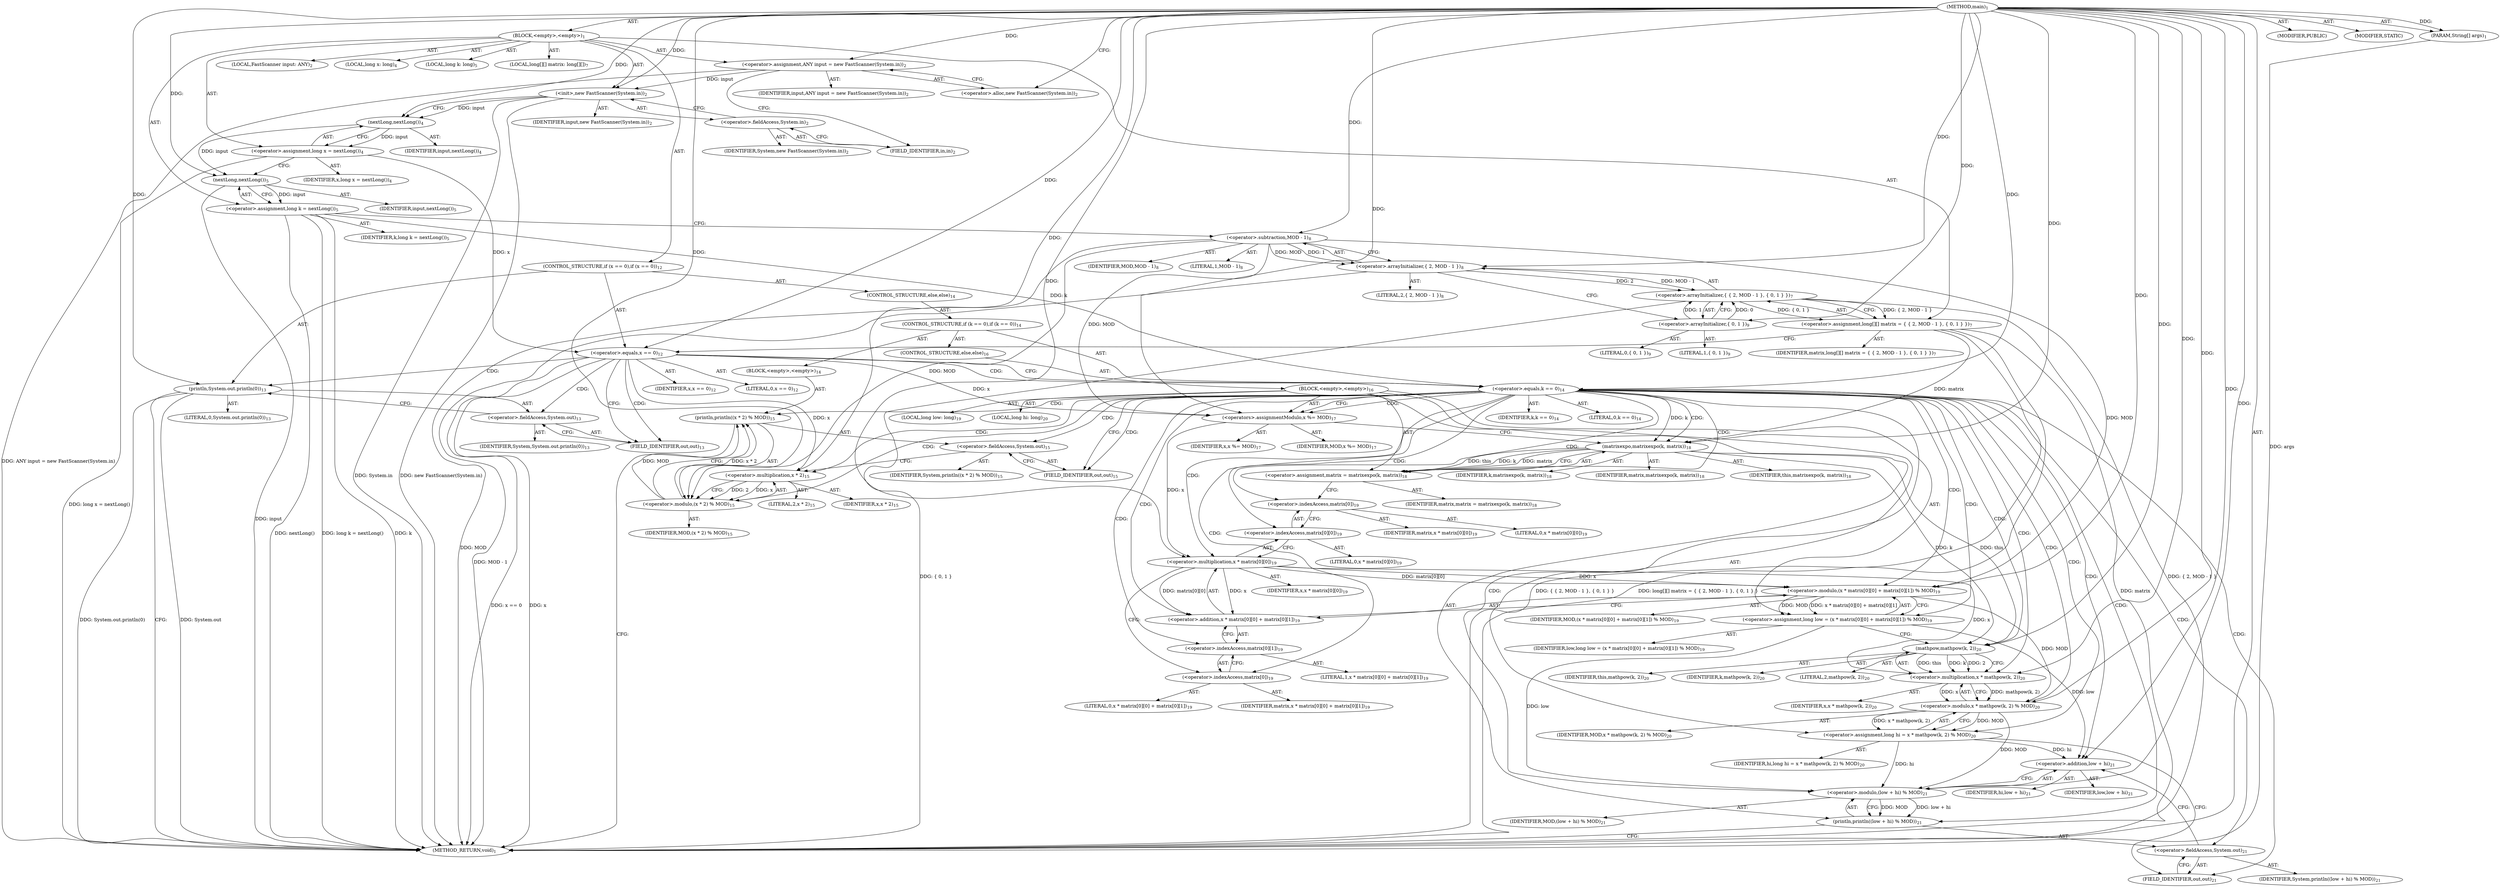 digraph "main" {  
"19" [label = <(METHOD,main)<SUB>1</SUB>> ]
"20" [label = <(PARAM,String[] args)<SUB>1</SUB>> ]
"21" [label = <(BLOCK,&lt;empty&gt;,&lt;empty&gt;)<SUB>1</SUB>> ]
"4" [label = <(LOCAL,FastScanner input: ANY)<SUB>2</SUB>> ]
"22" [label = <(&lt;operator&gt;.assignment,ANY input = new FastScanner(System.in))<SUB>2</SUB>> ]
"23" [label = <(IDENTIFIER,input,ANY input = new FastScanner(System.in))<SUB>2</SUB>> ]
"24" [label = <(&lt;operator&gt;.alloc,new FastScanner(System.in))<SUB>2</SUB>> ]
"25" [label = <(&lt;init&gt;,new FastScanner(System.in))<SUB>2</SUB>> ]
"3" [label = <(IDENTIFIER,input,new FastScanner(System.in))<SUB>2</SUB>> ]
"26" [label = <(&lt;operator&gt;.fieldAccess,System.in)<SUB>2</SUB>> ]
"27" [label = <(IDENTIFIER,System,new FastScanner(System.in))<SUB>2</SUB>> ]
"28" [label = <(FIELD_IDENTIFIER,in,in)<SUB>2</SUB>> ]
"29" [label = <(LOCAL,long x: long)<SUB>4</SUB>> ]
"30" [label = <(&lt;operator&gt;.assignment,long x = nextLong())<SUB>4</SUB>> ]
"31" [label = <(IDENTIFIER,x,long x = nextLong())<SUB>4</SUB>> ]
"32" [label = <(nextLong,nextLong())<SUB>4</SUB>> ]
"33" [label = <(IDENTIFIER,input,nextLong())<SUB>4</SUB>> ]
"34" [label = <(LOCAL,long k: long)<SUB>5</SUB>> ]
"35" [label = <(&lt;operator&gt;.assignment,long k = nextLong())<SUB>5</SUB>> ]
"36" [label = <(IDENTIFIER,k,long k = nextLong())<SUB>5</SUB>> ]
"37" [label = <(nextLong,nextLong())<SUB>5</SUB>> ]
"38" [label = <(IDENTIFIER,input,nextLong())<SUB>5</SUB>> ]
"39" [label = <(LOCAL,long[][] matrix: long[][])<SUB>7</SUB>> ]
"40" [label = <(&lt;operator&gt;.assignment,long[][] matrix = { { 2, MOD - 1 }, { 0, 1 } })<SUB>7</SUB>> ]
"41" [label = <(IDENTIFIER,matrix,long[][] matrix = { { 2, MOD - 1 }, { 0, 1 } })<SUB>7</SUB>> ]
"42" [label = <(&lt;operator&gt;.arrayInitializer,{ { 2, MOD - 1 }, { 0, 1 } })<SUB>7</SUB>> ]
"43" [label = <(&lt;operator&gt;.arrayInitializer,{ 2, MOD - 1 })<SUB>8</SUB>> ]
"44" [label = <(LITERAL,2,{ 2, MOD - 1 })<SUB>8</SUB>> ]
"45" [label = <(&lt;operator&gt;.subtraction,MOD - 1)<SUB>8</SUB>> ]
"46" [label = <(IDENTIFIER,MOD,MOD - 1)<SUB>8</SUB>> ]
"47" [label = <(LITERAL,1,MOD - 1)<SUB>8</SUB>> ]
"48" [label = <(&lt;operator&gt;.arrayInitializer,{ 0, 1 })<SUB>9</SUB>> ]
"49" [label = <(LITERAL,0,{ 0, 1 })<SUB>9</SUB>> ]
"50" [label = <(LITERAL,1,{ 0, 1 })<SUB>9</SUB>> ]
"51" [label = <(CONTROL_STRUCTURE,if (x == 0),if (x == 0))<SUB>12</SUB>> ]
"52" [label = <(&lt;operator&gt;.equals,x == 0)<SUB>12</SUB>> ]
"53" [label = <(IDENTIFIER,x,x == 0)<SUB>12</SUB>> ]
"54" [label = <(LITERAL,0,x == 0)<SUB>12</SUB>> ]
"55" [label = <(println,System.out.println(0))<SUB>13</SUB>> ]
"56" [label = <(&lt;operator&gt;.fieldAccess,System.out)<SUB>13</SUB>> ]
"57" [label = <(IDENTIFIER,System,System.out.println(0))<SUB>13</SUB>> ]
"58" [label = <(FIELD_IDENTIFIER,out,out)<SUB>13</SUB>> ]
"59" [label = <(LITERAL,0,System.out.println(0))<SUB>13</SUB>> ]
"60" [label = <(CONTROL_STRUCTURE,else,else)<SUB>14</SUB>> ]
"61" [label = <(CONTROL_STRUCTURE,if (k == 0),if (k == 0))<SUB>14</SUB>> ]
"62" [label = <(&lt;operator&gt;.equals,k == 0)<SUB>14</SUB>> ]
"63" [label = <(IDENTIFIER,k,k == 0)<SUB>14</SUB>> ]
"64" [label = <(LITERAL,0,k == 0)<SUB>14</SUB>> ]
"65" [label = <(BLOCK,&lt;empty&gt;,&lt;empty&gt;)<SUB>14</SUB>> ]
"66" [label = <(println,println((x * 2) % MOD))<SUB>15</SUB>> ]
"67" [label = <(&lt;operator&gt;.fieldAccess,System.out)<SUB>15</SUB>> ]
"68" [label = <(IDENTIFIER,System,println((x * 2) % MOD))<SUB>15</SUB>> ]
"69" [label = <(FIELD_IDENTIFIER,out,out)<SUB>15</SUB>> ]
"70" [label = <(&lt;operator&gt;.modulo,(x * 2) % MOD)<SUB>15</SUB>> ]
"71" [label = <(&lt;operator&gt;.multiplication,x * 2)<SUB>15</SUB>> ]
"72" [label = <(IDENTIFIER,x,x * 2)<SUB>15</SUB>> ]
"73" [label = <(LITERAL,2,x * 2)<SUB>15</SUB>> ]
"74" [label = <(IDENTIFIER,MOD,(x * 2) % MOD)<SUB>15</SUB>> ]
"75" [label = <(CONTROL_STRUCTURE,else,else)<SUB>16</SUB>> ]
"76" [label = <(BLOCK,&lt;empty&gt;,&lt;empty&gt;)<SUB>16</SUB>> ]
"77" [label = <(&lt;operators&gt;.assignmentModulo,x %= MOD)<SUB>17</SUB>> ]
"78" [label = <(IDENTIFIER,x,x %= MOD)<SUB>17</SUB>> ]
"79" [label = <(IDENTIFIER,MOD,x %= MOD)<SUB>17</SUB>> ]
"80" [label = <(&lt;operator&gt;.assignment,matrix = matrixexpo(k, matrix))<SUB>18</SUB>> ]
"81" [label = <(IDENTIFIER,matrix,matrix = matrixexpo(k, matrix))<SUB>18</SUB>> ]
"82" [label = <(matrixexpo,matrixexpo(k, matrix))<SUB>18</SUB>> ]
"83" [label = <(IDENTIFIER,this,matrixexpo(k, matrix))<SUB>18</SUB>> ]
"84" [label = <(IDENTIFIER,k,matrixexpo(k, matrix))<SUB>18</SUB>> ]
"85" [label = <(IDENTIFIER,matrix,matrixexpo(k, matrix))<SUB>18</SUB>> ]
"86" [label = <(LOCAL,long low: long)<SUB>19</SUB>> ]
"87" [label = <(&lt;operator&gt;.assignment,long low = (x * matrix[0][0] + matrix[0][1]) % MOD)<SUB>19</SUB>> ]
"88" [label = <(IDENTIFIER,low,long low = (x * matrix[0][0] + matrix[0][1]) % MOD)<SUB>19</SUB>> ]
"89" [label = <(&lt;operator&gt;.modulo,(x * matrix[0][0] + matrix[0][1]) % MOD)<SUB>19</SUB>> ]
"90" [label = <(&lt;operator&gt;.addition,x * matrix[0][0] + matrix[0][1])<SUB>19</SUB>> ]
"91" [label = <(&lt;operator&gt;.multiplication,x * matrix[0][0])<SUB>19</SUB>> ]
"92" [label = <(IDENTIFIER,x,x * matrix[0][0])<SUB>19</SUB>> ]
"93" [label = <(&lt;operator&gt;.indexAccess,matrix[0][0])<SUB>19</SUB>> ]
"94" [label = <(&lt;operator&gt;.indexAccess,matrix[0])<SUB>19</SUB>> ]
"95" [label = <(IDENTIFIER,matrix,x * matrix[0][0])<SUB>19</SUB>> ]
"96" [label = <(LITERAL,0,x * matrix[0][0])<SUB>19</SUB>> ]
"97" [label = <(LITERAL,0,x * matrix[0][0])<SUB>19</SUB>> ]
"98" [label = <(&lt;operator&gt;.indexAccess,matrix[0][1])<SUB>19</SUB>> ]
"99" [label = <(&lt;operator&gt;.indexAccess,matrix[0])<SUB>19</SUB>> ]
"100" [label = <(IDENTIFIER,matrix,x * matrix[0][0] + matrix[0][1])<SUB>19</SUB>> ]
"101" [label = <(LITERAL,0,x * matrix[0][0] + matrix[0][1])<SUB>19</SUB>> ]
"102" [label = <(LITERAL,1,x * matrix[0][0] + matrix[0][1])<SUB>19</SUB>> ]
"103" [label = <(IDENTIFIER,MOD,(x * matrix[0][0] + matrix[0][1]) % MOD)<SUB>19</SUB>> ]
"104" [label = <(LOCAL,long hi: long)<SUB>20</SUB>> ]
"105" [label = <(&lt;operator&gt;.assignment,long hi = x * mathpow(k, 2) % MOD)<SUB>20</SUB>> ]
"106" [label = <(IDENTIFIER,hi,long hi = x * mathpow(k, 2) % MOD)<SUB>20</SUB>> ]
"107" [label = <(&lt;operator&gt;.modulo,x * mathpow(k, 2) % MOD)<SUB>20</SUB>> ]
"108" [label = <(&lt;operator&gt;.multiplication,x * mathpow(k, 2))<SUB>20</SUB>> ]
"109" [label = <(IDENTIFIER,x,x * mathpow(k, 2))<SUB>20</SUB>> ]
"110" [label = <(mathpow,mathpow(k, 2))<SUB>20</SUB>> ]
"111" [label = <(IDENTIFIER,this,mathpow(k, 2))<SUB>20</SUB>> ]
"112" [label = <(IDENTIFIER,k,mathpow(k, 2))<SUB>20</SUB>> ]
"113" [label = <(LITERAL,2,mathpow(k, 2))<SUB>20</SUB>> ]
"114" [label = <(IDENTIFIER,MOD,x * mathpow(k, 2) % MOD)<SUB>20</SUB>> ]
"115" [label = <(println,println((low + hi) % MOD))<SUB>21</SUB>> ]
"116" [label = <(&lt;operator&gt;.fieldAccess,System.out)<SUB>21</SUB>> ]
"117" [label = <(IDENTIFIER,System,println((low + hi) % MOD))<SUB>21</SUB>> ]
"118" [label = <(FIELD_IDENTIFIER,out,out)<SUB>21</SUB>> ]
"119" [label = <(&lt;operator&gt;.modulo,(low + hi) % MOD)<SUB>21</SUB>> ]
"120" [label = <(&lt;operator&gt;.addition,low + hi)<SUB>21</SUB>> ]
"121" [label = <(IDENTIFIER,low,low + hi)<SUB>21</SUB>> ]
"122" [label = <(IDENTIFIER,hi,low + hi)<SUB>21</SUB>> ]
"123" [label = <(IDENTIFIER,MOD,(low + hi) % MOD)<SUB>21</SUB>> ]
"124" [label = <(MODIFIER,PUBLIC)> ]
"125" [label = <(MODIFIER,STATIC)> ]
"126" [label = <(METHOD_RETURN,void)<SUB>1</SUB>> ]
  "19" -> "20"  [ label = "AST: "] 
  "19" -> "21"  [ label = "AST: "] 
  "19" -> "124"  [ label = "AST: "] 
  "19" -> "125"  [ label = "AST: "] 
  "19" -> "126"  [ label = "AST: "] 
  "21" -> "4"  [ label = "AST: "] 
  "21" -> "22"  [ label = "AST: "] 
  "21" -> "25"  [ label = "AST: "] 
  "21" -> "29"  [ label = "AST: "] 
  "21" -> "30"  [ label = "AST: "] 
  "21" -> "34"  [ label = "AST: "] 
  "21" -> "35"  [ label = "AST: "] 
  "21" -> "39"  [ label = "AST: "] 
  "21" -> "40"  [ label = "AST: "] 
  "21" -> "51"  [ label = "AST: "] 
  "22" -> "23"  [ label = "AST: "] 
  "22" -> "24"  [ label = "AST: "] 
  "25" -> "3"  [ label = "AST: "] 
  "25" -> "26"  [ label = "AST: "] 
  "26" -> "27"  [ label = "AST: "] 
  "26" -> "28"  [ label = "AST: "] 
  "30" -> "31"  [ label = "AST: "] 
  "30" -> "32"  [ label = "AST: "] 
  "32" -> "33"  [ label = "AST: "] 
  "35" -> "36"  [ label = "AST: "] 
  "35" -> "37"  [ label = "AST: "] 
  "37" -> "38"  [ label = "AST: "] 
  "40" -> "41"  [ label = "AST: "] 
  "40" -> "42"  [ label = "AST: "] 
  "42" -> "43"  [ label = "AST: "] 
  "42" -> "48"  [ label = "AST: "] 
  "43" -> "44"  [ label = "AST: "] 
  "43" -> "45"  [ label = "AST: "] 
  "45" -> "46"  [ label = "AST: "] 
  "45" -> "47"  [ label = "AST: "] 
  "48" -> "49"  [ label = "AST: "] 
  "48" -> "50"  [ label = "AST: "] 
  "51" -> "52"  [ label = "AST: "] 
  "51" -> "55"  [ label = "AST: "] 
  "51" -> "60"  [ label = "AST: "] 
  "52" -> "53"  [ label = "AST: "] 
  "52" -> "54"  [ label = "AST: "] 
  "55" -> "56"  [ label = "AST: "] 
  "55" -> "59"  [ label = "AST: "] 
  "56" -> "57"  [ label = "AST: "] 
  "56" -> "58"  [ label = "AST: "] 
  "60" -> "61"  [ label = "AST: "] 
  "61" -> "62"  [ label = "AST: "] 
  "61" -> "65"  [ label = "AST: "] 
  "61" -> "75"  [ label = "AST: "] 
  "62" -> "63"  [ label = "AST: "] 
  "62" -> "64"  [ label = "AST: "] 
  "65" -> "66"  [ label = "AST: "] 
  "66" -> "67"  [ label = "AST: "] 
  "66" -> "70"  [ label = "AST: "] 
  "67" -> "68"  [ label = "AST: "] 
  "67" -> "69"  [ label = "AST: "] 
  "70" -> "71"  [ label = "AST: "] 
  "70" -> "74"  [ label = "AST: "] 
  "71" -> "72"  [ label = "AST: "] 
  "71" -> "73"  [ label = "AST: "] 
  "75" -> "76"  [ label = "AST: "] 
  "76" -> "77"  [ label = "AST: "] 
  "76" -> "80"  [ label = "AST: "] 
  "76" -> "86"  [ label = "AST: "] 
  "76" -> "87"  [ label = "AST: "] 
  "76" -> "104"  [ label = "AST: "] 
  "76" -> "105"  [ label = "AST: "] 
  "76" -> "115"  [ label = "AST: "] 
  "77" -> "78"  [ label = "AST: "] 
  "77" -> "79"  [ label = "AST: "] 
  "80" -> "81"  [ label = "AST: "] 
  "80" -> "82"  [ label = "AST: "] 
  "82" -> "83"  [ label = "AST: "] 
  "82" -> "84"  [ label = "AST: "] 
  "82" -> "85"  [ label = "AST: "] 
  "87" -> "88"  [ label = "AST: "] 
  "87" -> "89"  [ label = "AST: "] 
  "89" -> "90"  [ label = "AST: "] 
  "89" -> "103"  [ label = "AST: "] 
  "90" -> "91"  [ label = "AST: "] 
  "90" -> "98"  [ label = "AST: "] 
  "91" -> "92"  [ label = "AST: "] 
  "91" -> "93"  [ label = "AST: "] 
  "93" -> "94"  [ label = "AST: "] 
  "93" -> "97"  [ label = "AST: "] 
  "94" -> "95"  [ label = "AST: "] 
  "94" -> "96"  [ label = "AST: "] 
  "98" -> "99"  [ label = "AST: "] 
  "98" -> "102"  [ label = "AST: "] 
  "99" -> "100"  [ label = "AST: "] 
  "99" -> "101"  [ label = "AST: "] 
  "105" -> "106"  [ label = "AST: "] 
  "105" -> "107"  [ label = "AST: "] 
  "107" -> "108"  [ label = "AST: "] 
  "107" -> "114"  [ label = "AST: "] 
  "108" -> "109"  [ label = "AST: "] 
  "108" -> "110"  [ label = "AST: "] 
  "110" -> "111"  [ label = "AST: "] 
  "110" -> "112"  [ label = "AST: "] 
  "110" -> "113"  [ label = "AST: "] 
  "115" -> "116"  [ label = "AST: "] 
  "115" -> "119"  [ label = "AST: "] 
  "116" -> "117"  [ label = "AST: "] 
  "116" -> "118"  [ label = "AST: "] 
  "119" -> "120"  [ label = "AST: "] 
  "119" -> "123"  [ label = "AST: "] 
  "120" -> "121"  [ label = "AST: "] 
  "120" -> "122"  [ label = "AST: "] 
  "22" -> "28"  [ label = "CFG: "] 
  "25" -> "32"  [ label = "CFG: "] 
  "30" -> "37"  [ label = "CFG: "] 
  "35" -> "45"  [ label = "CFG: "] 
  "40" -> "52"  [ label = "CFG: "] 
  "24" -> "22"  [ label = "CFG: "] 
  "26" -> "25"  [ label = "CFG: "] 
  "32" -> "30"  [ label = "CFG: "] 
  "37" -> "35"  [ label = "CFG: "] 
  "42" -> "40"  [ label = "CFG: "] 
  "52" -> "58"  [ label = "CFG: "] 
  "52" -> "62"  [ label = "CFG: "] 
  "55" -> "126"  [ label = "CFG: "] 
  "28" -> "26"  [ label = "CFG: "] 
  "43" -> "48"  [ label = "CFG: "] 
  "48" -> "42"  [ label = "CFG: "] 
  "56" -> "55"  [ label = "CFG: "] 
  "45" -> "43"  [ label = "CFG: "] 
  "58" -> "56"  [ label = "CFG: "] 
  "62" -> "69"  [ label = "CFG: "] 
  "62" -> "77"  [ label = "CFG: "] 
  "66" -> "126"  [ label = "CFG: "] 
  "67" -> "71"  [ label = "CFG: "] 
  "70" -> "66"  [ label = "CFG: "] 
  "77" -> "82"  [ label = "CFG: "] 
  "80" -> "94"  [ label = "CFG: "] 
  "87" -> "110"  [ label = "CFG: "] 
  "105" -> "118"  [ label = "CFG: "] 
  "115" -> "126"  [ label = "CFG: "] 
  "69" -> "67"  [ label = "CFG: "] 
  "71" -> "70"  [ label = "CFG: "] 
  "82" -> "80"  [ label = "CFG: "] 
  "89" -> "87"  [ label = "CFG: "] 
  "107" -> "105"  [ label = "CFG: "] 
  "116" -> "120"  [ label = "CFG: "] 
  "119" -> "115"  [ label = "CFG: "] 
  "90" -> "89"  [ label = "CFG: "] 
  "108" -> "107"  [ label = "CFG: "] 
  "118" -> "116"  [ label = "CFG: "] 
  "120" -> "119"  [ label = "CFG: "] 
  "91" -> "99"  [ label = "CFG: "] 
  "98" -> "90"  [ label = "CFG: "] 
  "110" -> "108"  [ label = "CFG: "] 
  "93" -> "91"  [ label = "CFG: "] 
  "99" -> "98"  [ label = "CFG: "] 
  "94" -> "93"  [ label = "CFG: "] 
  "19" -> "24"  [ label = "CFG: "] 
  "20" -> "126"  [ label = "DDG: args"] 
  "22" -> "126"  [ label = "DDG: ANY input = new FastScanner(System.in)"] 
  "25" -> "126"  [ label = "DDG: System.in"] 
  "25" -> "126"  [ label = "DDG: new FastScanner(System.in)"] 
  "30" -> "126"  [ label = "DDG: long x = nextLong()"] 
  "35" -> "126"  [ label = "DDG: k"] 
  "37" -> "126"  [ label = "DDG: input"] 
  "35" -> "126"  [ label = "DDG: nextLong()"] 
  "35" -> "126"  [ label = "DDG: long k = nextLong()"] 
  "40" -> "126"  [ label = "DDG: matrix"] 
  "45" -> "126"  [ label = "DDG: MOD"] 
  "43" -> "126"  [ label = "DDG: MOD - 1"] 
  "42" -> "126"  [ label = "DDG: { 2, MOD - 1 }"] 
  "42" -> "126"  [ label = "DDG: { 0, 1 }"] 
  "40" -> "126"  [ label = "DDG: { { 2, MOD - 1 }, { 0, 1 } }"] 
  "40" -> "126"  [ label = "DDG: long[][] matrix = { { 2, MOD - 1 }, { 0, 1 } }"] 
  "52" -> "126"  [ label = "DDG: x"] 
  "52" -> "126"  [ label = "DDG: x == 0"] 
  "55" -> "126"  [ label = "DDG: System.out"] 
  "55" -> "126"  [ label = "DDG: System.out.println(0)"] 
  "19" -> "20"  [ label = "DDG: "] 
  "19" -> "22"  [ label = "DDG: "] 
  "32" -> "30"  [ label = "DDG: input"] 
  "37" -> "35"  [ label = "DDG: input"] 
  "42" -> "40"  [ label = "DDG: { 2, MOD - 1 }"] 
  "42" -> "40"  [ label = "DDG: { 0, 1 }"] 
  "22" -> "25"  [ label = "DDG: input"] 
  "19" -> "25"  [ label = "DDG: "] 
  "25" -> "32"  [ label = "DDG: input"] 
  "19" -> "32"  [ label = "DDG: "] 
  "32" -> "37"  [ label = "DDG: input"] 
  "19" -> "37"  [ label = "DDG: "] 
  "43" -> "42"  [ label = "DDG: 2"] 
  "43" -> "42"  [ label = "DDG: MOD - 1"] 
  "48" -> "42"  [ label = "DDG: 0"] 
  "48" -> "42"  [ label = "DDG: 1"] 
  "30" -> "52"  [ label = "DDG: x"] 
  "19" -> "52"  [ label = "DDG: "] 
  "19" -> "55"  [ label = "DDG: "] 
  "19" -> "43"  [ label = "DDG: "] 
  "45" -> "43"  [ label = "DDG: MOD"] 
  "45" -> "43"  [ label = "DDG: 1"] 
  "19" -> "48"  [ label = "DDG: "] 
  "19" -> "45"  [ label = "DDG: "] 
  "35" -> "62"  [ label = "DDG: k"] 
  "19" -> "62"  [ label = "DDG: "] 
  "70" -> "66"  [ label = "DDG: x * 2"] 
  "70" -> "66"  [ label = "DDG: MOD"] 
  "45" -> "77"  [ label = "DDG: MOD"] 
  "19" -> "77"  [ label = "DDG: "] 
  "82" -> "80"  [ label = "DDG: this"] 
  "82" -> "80"  [ label = "DDG: k"] 
  "82" -> "80"  [ label = "DDG: matrix"] 
  "89" -> "87"  [ label = "DDG: x * matrix[0][0] + matrix[0][1]"] 
  "89" -> "87"  [ label = "DDG: MOD"] 
  "107" -> "105"  [ label = "DDG: x * mathpow(k, 2)"] 
  "107" -> "105"  [ label = "DDG: MOD"] 
  "71" -> "70"  [ label = "DDG: x"] 
  "71" -> "70"  [ label = "DDG: 2"] 
  "45" -> "70"  [ label = "DDG: MOD"] 
  "19" -> "70"  [ label = "DDG: "] 
  "52" -> "77"  [ label = "DDG: x"] 
  "119" -> "115"  [ label = "DDG: low + hi"] 
  "119" -> "115"  [ label = "DDG: MOD"] 
  "52" -> "71"  [ label = "DDG: x"] 
  "19" -> "71"  [ label = "DDG: "] 
  "19" -> "82"  [ label = "DDG: "] 
  "62" -> "82"  [ label = "DDG: k"] 
  "40" -> "82"  [ label = "DDG: matrix"] 
  "91" -> "89"  [ label = "DDG: x"] 
  "91" -> "89"  [ label = "DDG: matrix[0][0]"] 
  "19" -> "89"  [ label = "DDG: "] 
  "45" -> "89"  [ label = "DDG: MOD"] 
  "108" -> "107"  [ label = "DDG: x"] 
  "108" -> "107"  [ label = "DDG: mathpow(k, 2)"] 
  "89" -> "107"  [ label = "DDG: MOD"] 
  "19" -> "107"  [ label = "DDG: "] 
  "87" -> "119"  [ label = "DDG: low"] 
  "19" -> "119"  [ label = "DDG: "] 
  "105" -> "119"  [ label = "DDG: hi"] 
  "107" -> "119"  [ label = "DDG: MOD"] 
  "91" -> "90"  [ label = "DDG: x"] 
  "91" -> "90"  [ label = "DDG: matrix[0][0]"] 
  "91" -> "108"  [ label = "DDG: x"] 
  "19" -> "108"  [ label = "DDG: "] 
  "110" -> "108"  [ label = "DDG: this"] 
  "110" -> "108"  [ label = "DDG: k"] 
  "110" -> "108"  [ label = "DDG: 2"] 
  "87" -> "120"  [ label = "DDG: low"] 
  "19" -> "120"  [ label = "DDG: "] 
  "105" -> "120"  [ label = "DDG: hi"] 
  "77" -> "91"  [ label = "DDG: x"] 
  "19" -> "91"  [ label = "DDG: "] 
  "82" -> "110"  [ label = "DDG: this"] 
  "19" -> "110"  [ label = "DDG: "] 
  "82" -> "110"  [ label = "DDG: k"] 
  "52" -> "56"  [ label = "CDG: "] 
  "52" -> "58"  [ label = "CDG: "] 
  "52" -> "55"  [ label = "CDG: "] 
  "52" -> "62"  [ label = "CDG: "] 
  "62" -> "107"  [ label = "CDG: "] 
  "62" -> "94"  [ label = "CDG: "] 
  "62" -> "115"  [ label = "CDG: "] 
  "62" -> "77"  [ label = "CDG: "] 
  "62" -> "89"  [ label = "CDG: "] 
  "62" -> "66"  [ label = "CDG: "] 
  "62" -> "98"  [ label = "CDG: "] 
  "62" -> "120"  [ label = "CDG: "] 
  "62" -> "116"  [ label = "CDG: "] 
  "62" -> "99"  [ label = "CDG: "] 
  "62" -> "69"  [ label = "CDG: "] 
  "62" -> "67"  [ label = "CDG: "] 
  "62" -> "119"  [ label = "CDG: "] 
  "62" -> "87"  [ label = "CDG: "] 
  "62" -> "91"  [ label = "CDG: "] 
  "62" -> "82"  [ label = "CDG: "] 
  "62" -> "93"  [ label = "CDG: "] 
  "62" -> "90"  [ label = "CDG: "] 
  "62" -> "80"  [ label = "CDG: "] 
  "62" -> "71"  [ label = "CDG: "] 
  "62" -> "105"  [ label = "CDG: "] 
  "62" -> "118"  [ label = "CDG: "] 
  "62" -> "70"  [ label = "CDG: "] 
  "62" -> "110"  [ label = "CDG: "] 
  "62" -> "108"  [ label = "CDG: "] 
}

